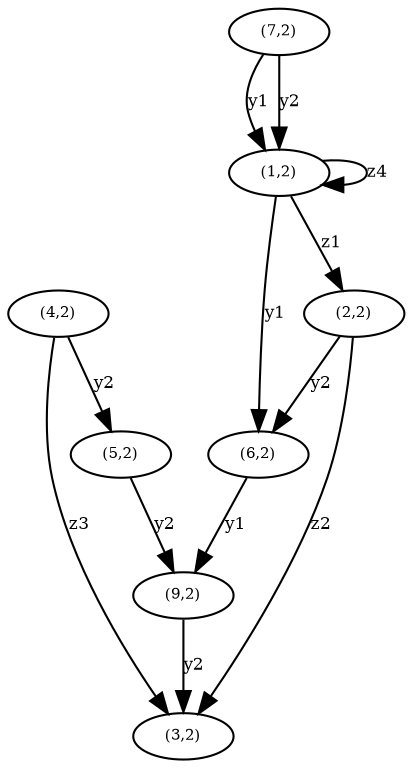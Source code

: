 digraph D1_2 {
"Hv(1,2)" [label="(1,2)",fontsize=7,width=.01,height=.01];
"Hv(1,2)" -> "Hv(1,2)" [label="z4",fontsize=8];
"Hv(1,2)" -> "Hv(6,2)" [label="y1",fontsize=8];
"Hv(1,2)" -> "Hv(2,2)" [label="z1",fontsize=8];
"Hv(2,2)" [label="(2,2)",fontsize=7,width=.01,height=.01];
"Hv(2,2)" -> "Hv(6,2)" [label="y2",fontsize=8];
"Hv(2,2)" -> "Hv(3,2)" [label="z2",fontsize=8];
"Hv(3,2)" [label="(3,2)",fontsize=7,width=.01,height=.01];
"Hv(4,2)" [label="(4,2)",fontsize=7,width=.01,height=.01];
"Hv(4,2)" -> "Hv(5,2)" [label="y2",fontsize=8];
"Hv(4,2)" -> "Hv(3,2)" [label="z3",fontsize=8];
"Hv(5,2)" [label="(5,2)",fontsize=7,width=.01,height=.01];
"Hv(5,2)" -> "Hv(9,2)" [label="y2",fontsize=8];
"Hv(6,2)" [label="(6,2)",fontsize=7,width=.01,height=.01];
"Hv(6,2)" -> "Hv(9,2)" [label="y1",fontsize=8];
"Hv(7,2)" [label="(7,2)",fontsize=7,width=.01,height=.01];
"Hv(7,2)" -> "Hv(1,2)" [label="y1",fontsize=8];
"Hv(7,2)" -> "Hv(1,2)" [label="y2",fontsize=8];
"Hv(9,2)" [label="(9,2)",fontsize=7,width=.01,height=.01];
"Hv(9,2)" -> "Hv(3,2)" [label="y2",fontsize=8];}